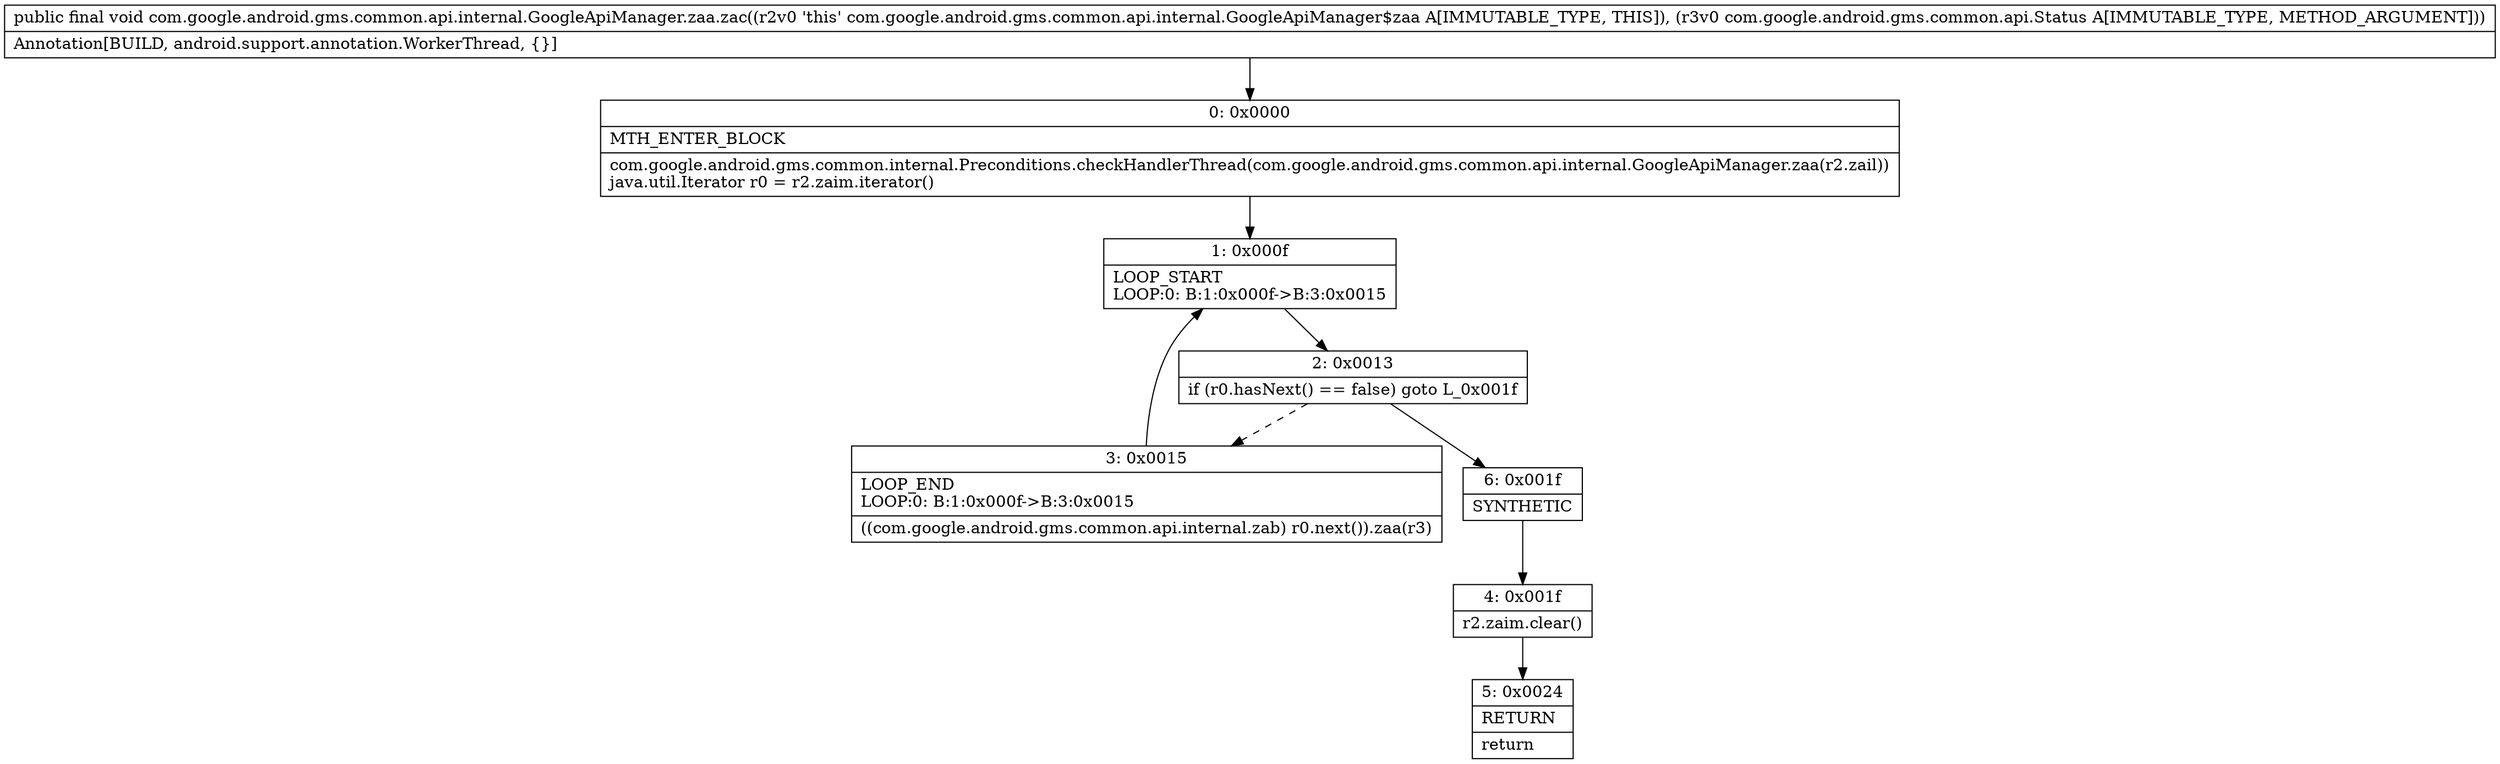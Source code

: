 digraph "CFG forcom.google.android.gms.common.api.internal.GoogleApiManager.zaa.zac(Lcom\/google\/android\/gms\/common\/api\/Status;)V" {
Node_0 [shape=record,label="{0\:\ 0x0000|MTH_ENTER_BLOCK\l|com.google.android.gms.common.internal.Preconditions.checkHandlerThread(com.google.android.gms.common.api.internal.GoogleApiManager.zaa(r2.zail))\ljava.util.Iterator r0 = r2.zaim.iterator()\l}"];
Node_1 [shape=record,label="{1\:\ 0x000f|LOOP_START\lLOOP:0: B:1:0x000f\-\>B:3:0x0015\l}"];
Node_2 [shape=record,label="{2\:\ 0x0013|if (r0.hasNext() == false) goto L_0x001f\l}"];
Node_3 [shape=record,label="{3\:\ 0x0015|LOOP_END\lLOOP:0: B:1:0x000f\-\>B:3:0x0015\l|((com.google.android.gms.common.api.internal.zab) r0.next()).zaa(r3)\l}"];
Node_4 [shape=record,label="{4\:\ 0x001f|r2.zaim.clear()\l}"];
Node_5 [shape=record,label="{5\:\ 0x0024|RETURN\l|return\l}"];
Node_6 [shape=record,label="{6\:\ 0x001f|SYNTHETIC\l}"];
MethodNode[shape=record,label="{public final void com.google.android.gms.common.api.internal.GoogleApiManager.zaa.zac((r2v0 'this' com.google.android.gms.common.api.internal.GoogleApiManager$zaa A[IMMUTABLE_TYPE, THIS]), (r3v0 com.google.android.gms.common.api.Status A[IMMUTABLE_TYPE, METHOD_ARGUMENT]))  | Annotation[BUILD, android.support.annotation.WorkerThread, \{\}]\l}"];
MethodNode -> Node_0;
Node_0 -> Node_1;
Node_1 -> Node_2;
Node_2 -> Node_3[style=dashed];
Node_2 -> Node_6;
Node_3 -> Node_1;
Node_4 -> Node_5;
Node_6 -> Node_4;
}

